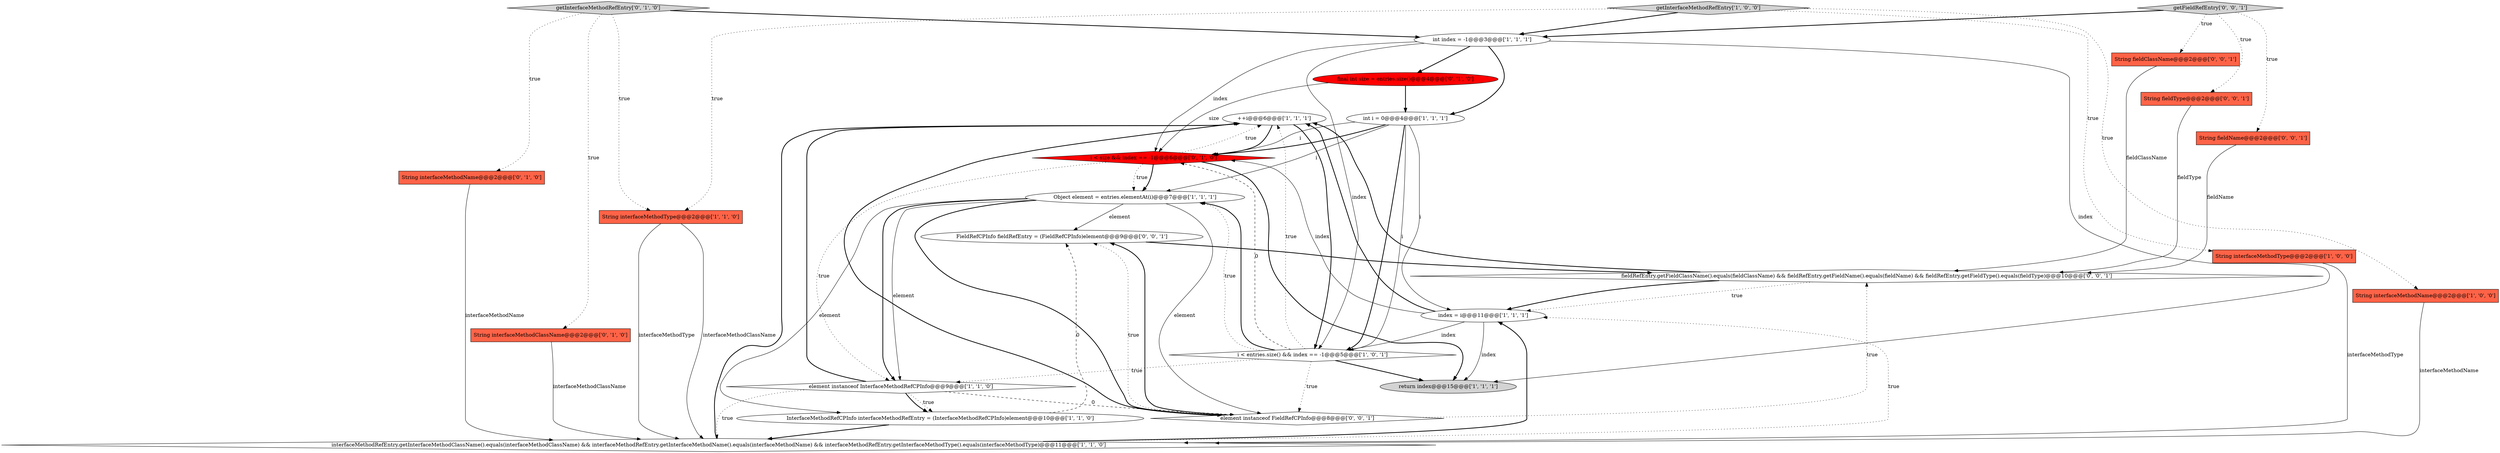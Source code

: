 digraph {
9 [style = filled, label = "++i@@@6@@@['1', '1', '1']", fillcolor = white, shape = ellipse image = "AAA0AAABBB1BBB"];
3 [style = filled, label = "int index = -1@@@3@@@['1', '1', '1']", fillcolor = white, shape = ellipse image = "AAA0AAABBB1BBB"];
7 [style = filled, label = "int i = 0@@@4@@@['1', '1', '1']", fillcolor = white, shape = ellipse image = "AAA0AAABBB1BBB"];
18 [style = filled, label = "getInterfaceMethodRefEntry['0', '1', '0']", fillcolor = lightgray, shape = diamond image = "AAA0AAABBB2BBB"];
25 [style = filled, label = "fieldRefEntry.getFieldClassName().equals(fieldClassName) && fieldRefEntry.getFieldName().equals(fieldName) && fieldRefEntry.getFieldType().equals(fieldType)@@@10@@@['0', '0', '1']", fillcolor = white, shape = diamond image = "AAA0AAABBB3BBB"];
11 [style = filled, label = "getInterfaceMethodRefEntry['1', '0', '0']", fillcolor = lightgray, shape = diamond image = "AAA0AAABBB1BBB"];
15 [style = filled, label = "String interfaceMethodName@@@2@@@['0', '1', '0']", fillcolor = tomato, shape = box image = "AAA0AAABBB2BBB"];
21 [style = filled, label = "String fieldClassName@@@2@@@['0', '0', '1']", fillcolor = tomato, shape = box image = "AAA0AAABBB3BBB"];
23 [style = filled, label = "getFieldRefEntry['0', '0', '1']", fillcolor = lightgray, shape = diamond image = "AAA0AAABBB3BBB"];
16 [style = filled, label = "i < size && index == -1@@@6@@@['0', '1', '0']", fillcolor = red, shape = diamond image = "AAA1AAABBB2BBB"];
2 [style = filled, label = "String interfaceMethodType@@@2@@@['1', '1', '0']", fillcolor = tomato, shape = box image = "AAA0AAABBB1BBB"];
19 [style = filled, label = "String fieldType@@@2@@@['0', '0', '1']", fillcolor = tomato, shape = box image = "AAA0AAABBB3BBB"];
20 [style = filled, label = "FieldRefCPInfo fieldRefEntry = (FieldRefCPInfo)element@@@9@@@['0', '0', '1']", fillcolor = white, shape = ellipse image = "AAA0AAABBB3BBB"];
24 [style = filled, label = "String fieldName@@@2@@@['0', '0', '1']", fillcolor = tomato, shape = box image = "AAA0AAABBB3BBB"];
0 [style = filled, label = "String interfaceMethodType@@@2@@@['1', '0', '0']", fillcolor = tomato, shape = box image = "AAA0AAABBB1BBB"];
4 [style = filled, label = "interfaceMethodRefEntry.getInterfaceMethodClassName().equals(interfaceMethodClassName) && interfaceMethodRefEntry.getInterfaceMethodName().equals(interfaceMethodName) && interfaceMethodRefEntry.getInterfaceMethodType().equals(interfaceMethodType)@@@11@@@['1', '1', '0']", fillcolor = white, shape = diamond image = "AAA0AAABBB1BBB"];
8 [style = filled, label = "index = i@@@11@@@['1', '1', '1']", fillcolor = white, shape = ellipse image = "AAA0AAABBB1BBB"];
5 [style = filled, label = "i < entries.size() && index == -1@@@5@@@['1', '0', '1']", fillcolor = white, shape = diamond image = "AAA0AAABBB1BBB"];
1 [style = filled, label = "String interfaceMethodName@@@2@@@['1', '0', '0']", fillcolor = tomato, shape = box image = "AAA0AAABBB1BBB"];
22 [style = filled, label = "element instanceof FieldRefCPInfo@@@8@@@['0', '0', '1']", fillcolor = white, shape = diamond image = "AAA0AAABBB3BBB"];
10 [style = filled, label = "return index@@@15@@@['1', '1', '1']", fillcolor = lightgray, shape = ellipse image = "AAA0AAABBB1BBB"];
17 [style = filled, label = "final int size = entries.size()@@@4@@@['0', '1', '0']", fillcolor = red, shape = ellipse image = "AAA1AAABBB2BBB"];
13 [style = filled, label = "element instanceof InterfaceMethodRefCPInfo@@@9@@@['1', '1', '0']", fillcolor = white, shape = diamond image = "AAA0AAABBB1BBB"];
6 [style = filled, label = "InterfaceMethodRefCPInfo interfaceMethodRefEntry = (InterfaceMethodRefCPInfo)element@@@10@@@['1', '1', '0']", fillcolor = white, shape = ellipse image = "AAA0AAABBB1BBB"];
14 [style = filled, label = "String interfaceMethodClassName@@@2@@@['0', '1', '0']", fillcolor = tomato, shape = box image = "AAA0AAABBB2BBB"];
12 [style = filled, label = "Object element = entries.elementAt(i)@@@7@@@['1', '1', '1']", fillcolor = white, shape = ellipse image = "AAA0AAABBB1BBB"];
3->5 [style = solid, label="index"];
4->9 [style = bold, label=""];
12->6 [style = solid, label="element"];
5->10 [style = bold, label=""];
18->3 [style = bold, label=""];
13->6 [style = dotted, label="true"];
16->9 [style = dotted, label="true"];
16->12 [style = dotted, label="true"];
12->20 [style = solid, label="element"];
16->13 [style = dotted, label="true"];
12->13 [style = solid, label="element"];
16->10 [style = bold, label=""];
6->20 [style = dashed, label="0"];
11->1 [style = dotted, label="true"];
22->9 [style = bold, label=""];
25->9 [style = bold, label=""];
22->25 [style = dotted, label="true"];
18->15 [style = dotted, label="true"];
23->21 [style = dotted, label="true"];
4->8 [style = dotted, label="true"];
19->25 [style = solid, label="fieldType"];
23->3 [style = bold, label=""];
5->12 [style = dotted, label="true"];
23->19 [style = dotted, label="true"];
20->25 [style = bold, label=""];
3->10 [style = solid, label="index"];
25->8 [style = dotted, label="true"];
7->16 [style = solid, label="i"];
9->16 [style = bold, label=""];
12->22 [style = solid, label="element"];
18->14 [style = dotted, label="true"];
1->4 [style = solid, label="interfaceMethodName"];
8->10 [style = solid, label="index"];
7->5 [style = solid, label="i"];
7->12 [style = solid, label="i"];
8->5 [style = solid, label="index"];
12->13 [style = bold, label=""];
6->4 [style = bold, label=""];
17->7 [style = bold, label=""];
5->13 [style = dotted, label="true"];
7->5 [style = bold, label=""];
11->2 [style = dotted, label="true"];
2->4 [style = solid, label="interfaceMethodClassName"];
2->4 [style = solid, label="interfaceMethodType"];
24->25 [style = solid, label="fieldName"];
22->20 [style = dotted, label="true"];
22->20 [style = bold, label=""];
3->7 [style = bold, label=""];
15->4 [style = solid, label="interfaceMethodName"];
5->12 [style = bold, label=""];
21->25 [style = solid, label="fieldClassName"];
11->3 [style = bold, label=""];
5->22 [style = dotted, label="true"];
11->0 [style = dotted, label="true"];
7->16 [style = bold, label=""];
0->4 [style = solid, label="interfaceMethodType"];
5->16 [style = dashed, label="0"];
8->9 [style = bold, label=""];
17->16 [style = solid, label="size"];
9->5 [style = bold, label=""];
5->9 [style = dotted, label="true"];
4->8 [style = bold, label=""];
3->17 [style = bold, label=""];
25->8 [style = bold, label=""];
3->16 [style = solid, label="index"];
14->4 [style = solid, label="interfaceMethodClassName"];
13->9 [style = bold, label=""];
13->6 [style = bold, label=""];
7->8 [style = solid, label="i"];
8->16 [style = solid, label="index"];
16->12 [style = bold, label=""];
23->24 [style = dotted, label="true"];
13->22 [style = dashed, label="0"];
12->22 [style = bold, label=""];
13->4 [style = dotted, label="true"];
18->2 [style = dotted, label="true"];
}

